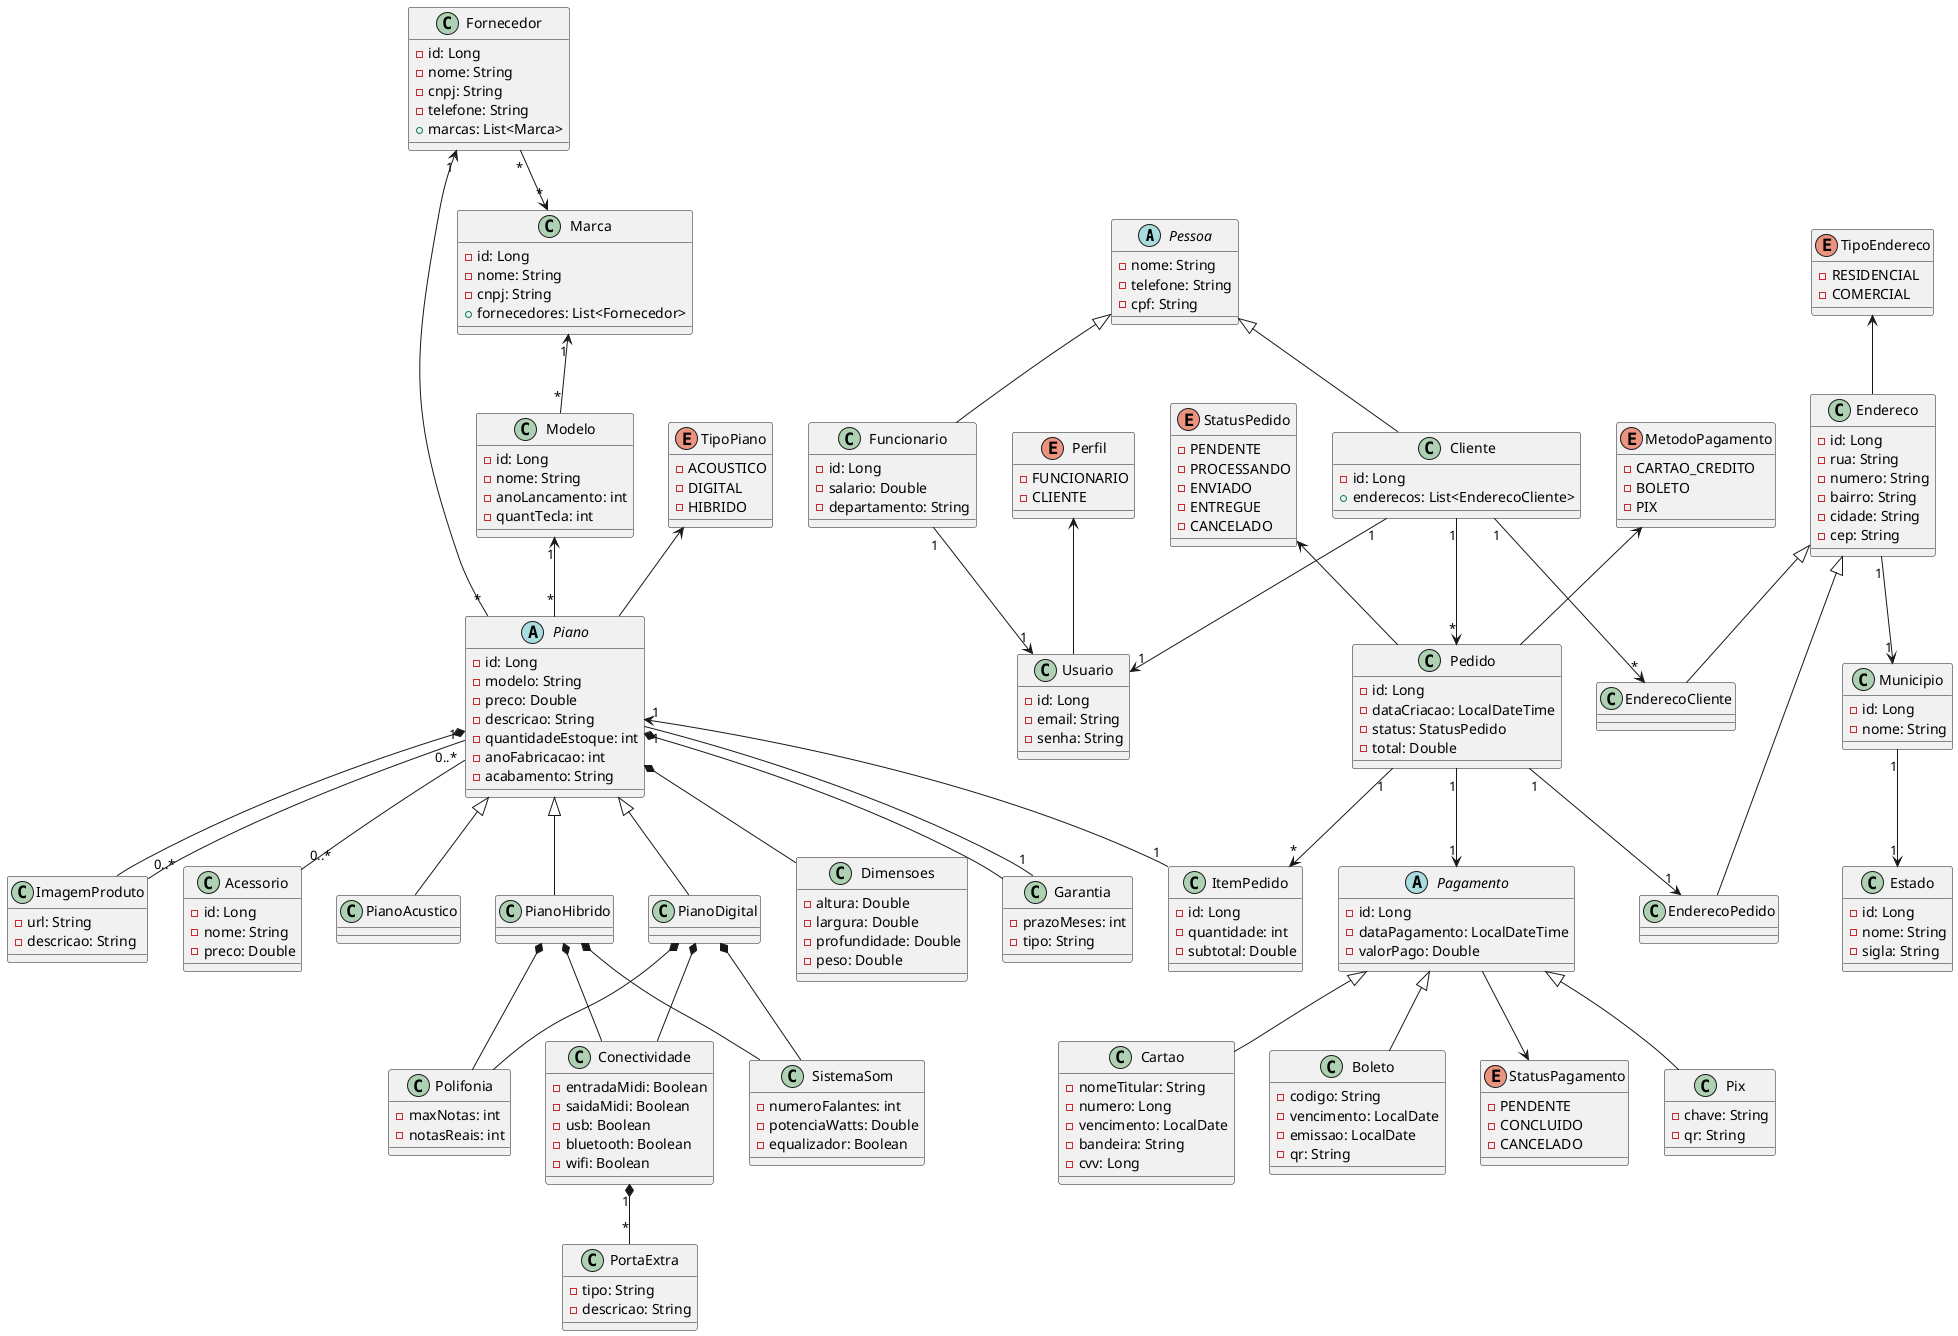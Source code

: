 @startuml
' ===== Pessoas =====
abstract class Pessoa {
  - nome: String
  - telefone: String
  - cpf: String
}

class Usuario {
  - id: Long
  - email: String
  - senha: String
}

class Funcionario extends Pessoa {
  - id: Long
  - salario: Double
  - departamento: String
}

class Cliente extends Pessoa {
  - id: Long
  + enderecos: List<EnderecoCliente>
}

' ===== Fornecedor / Marca / Modelo =====
class Fornecedor {
  - id: Long
  - nome: String
  - cnpj: String
  - telefone: String
  + marcas: List<Marca>
}

class Marca {
  - id: Long
  - nome: String
  - cnpj: String
  + fornecedores: List<Fornecedor>
}

class Modelo {
  - id: Long
  - nome: String
  - anoLancamento: int
  - quantTecla: int
}

' ===== Piano =====
abstract class Piano {
  - id: Long
  - modelo: String
  - preco: Double
  - descricao: String
  - quantidadeEstoque: int
  - anoFabricacao: int
  - acabamento: String
}

class PianoAcustico
class PianoDigital
class PianoHibrido

' ===== Composição técnica do Piano =====
class Polifonia {
  - maxNotas: int
  - notasReais: int
}

class Conectividade {
  - entradaMidi: Boolean
  - saidaMidi: Boolean
  - usb: Boolean
  - bluetooth: Boolean
  - wifi: Boolean
}

class PortaExtra {
  - tipo: String
  - descricao: String
}

class SistemaSom {
  - numeroFalantes: int
  - potenciaWatts: Double
  - equalizador: Boolean
}

class Dimensoes {
  - altura: Double
  - largura: Double
  - profundidade: Double
  - peso: Double
}

class Garantia {
  - prazoMeses: int
  - tipo: String
}

class ImagemProduto {
  - url: String
  - descricao: String
}

class Acessorio {
  - id: Long
  - nome: String
  - preco: Double
}

' ===== Pedido =====
class Pedido {
  - id: Long
  - dataCriacao: LocalDateTime
  - status: StatusPedido
  - total: Double
}

class ItemPedido {
  - id: Long
  - quantidade: int
  - subtotal: Double
}

' ===== Pagamento =====
abstract class Pagamento {
  - id: Long
  - dataPagamento: LocalDateTime
  - valorPago: Double
}

class Pix extends Pagamento {
  - chave: String
  - qr: String
}

class Cartao extends Pagamento {
  - nomeTitular: String
  - numero: Long
  - vencimento: LocalDate
  - bandeira: String
  - cvv: Long
}

class Boleto extends Pagamento {
  - codigo: String
  - vencimento: LocalDate
  - emissao: LocalDate
  - qr: String
}

' ===== Endereco =====
class Endereco {
  - id: Long
  - rua: String
  - numero: String
  - bairro: String
  - cidade: String
  - cep: String
}

class Municipio {
  - id: Long
  - nome: String
}

class Estado {
  - id: Long
  - nome: String
  - sigla: String
}

class EnderecoPedido extends Endereco {}
class EnderecoCliente extends Endereco {}

' ===== Enums =====
enum TipoPiano {
  - ACOUSTICO
  - DIGITAL
  - HIBRIDO
}

enum StatusPedido {
  - PENDENTE
  - PROCESSANDO
  - ENVIADO
  - ENTREGUE
  - CANCELADO
}

enum TipoEndereco {
  - RESIDENCIAL
  - COMERCIAL
}

enum MetodoPagamento {
  - CARTAO_CREDITO
  - BOLETO
  - PIX
}

enum StatusPagamento {
  - PENDENTE
  - CONCLUIDO
  - CANCELADO
}

enum Perfil {
  - FUNCIONARIO
  - CLIENTE
}

' ===== Relacionamentos =====
Cliente "1" --> "*" Pedido
Cliente "1" --> "*" EnderecoCliente
Cliente "1" --> "1" Usuario
Pedido "1" --> "*" ItemPedido
Pedido "1" --> "1" EnderecoPedido
Pedido "1" --> "1" Pagamento
ItemPedido "1" -up-> "1" Piano
StatusPedido <-- Pedido
Fornecedor "*" --> "*" Marca
Fornecedor "1" <-- "*" Piano
Marca "1" <-- "*" Modelo
Modelo "1" <-- "*" Piano
Endereco "1" --> "1" Municipio
Municipio "1" --> "1" Estado
TipoEndereco <-- Endereco
MetodoPagamento <-- Pedido
StatusPagamento <-up- Pagamento
Perfil <-- Usuario
TipoPiano <-- Piano
Funcionario "1" --> "1" Usuario
Piano <|-- PianoAcustico
Piano <|-- PianoDigital
Piano <|-- PianoHibrido
PianoDigital *-- Polifonia
PianoHibrido *-- Polifonia
PianoDigital  *-- Conectividade
PianoHibrido *-- Conectividade
Conectividade "1" *-- "*" PortaExtra
PianoDigital *-- SistemaSom
PianoHibrido *-- SistemaSom
Piano *-- Dimensoes
Piano *-- Garantia
Piano *-- ImagemProduto
Piano "1" -- "1" Garantia
Piano "1" -- "0..*" ImagemProduto
Piano "0..*" -- "0..*" Acessorio
@enduml